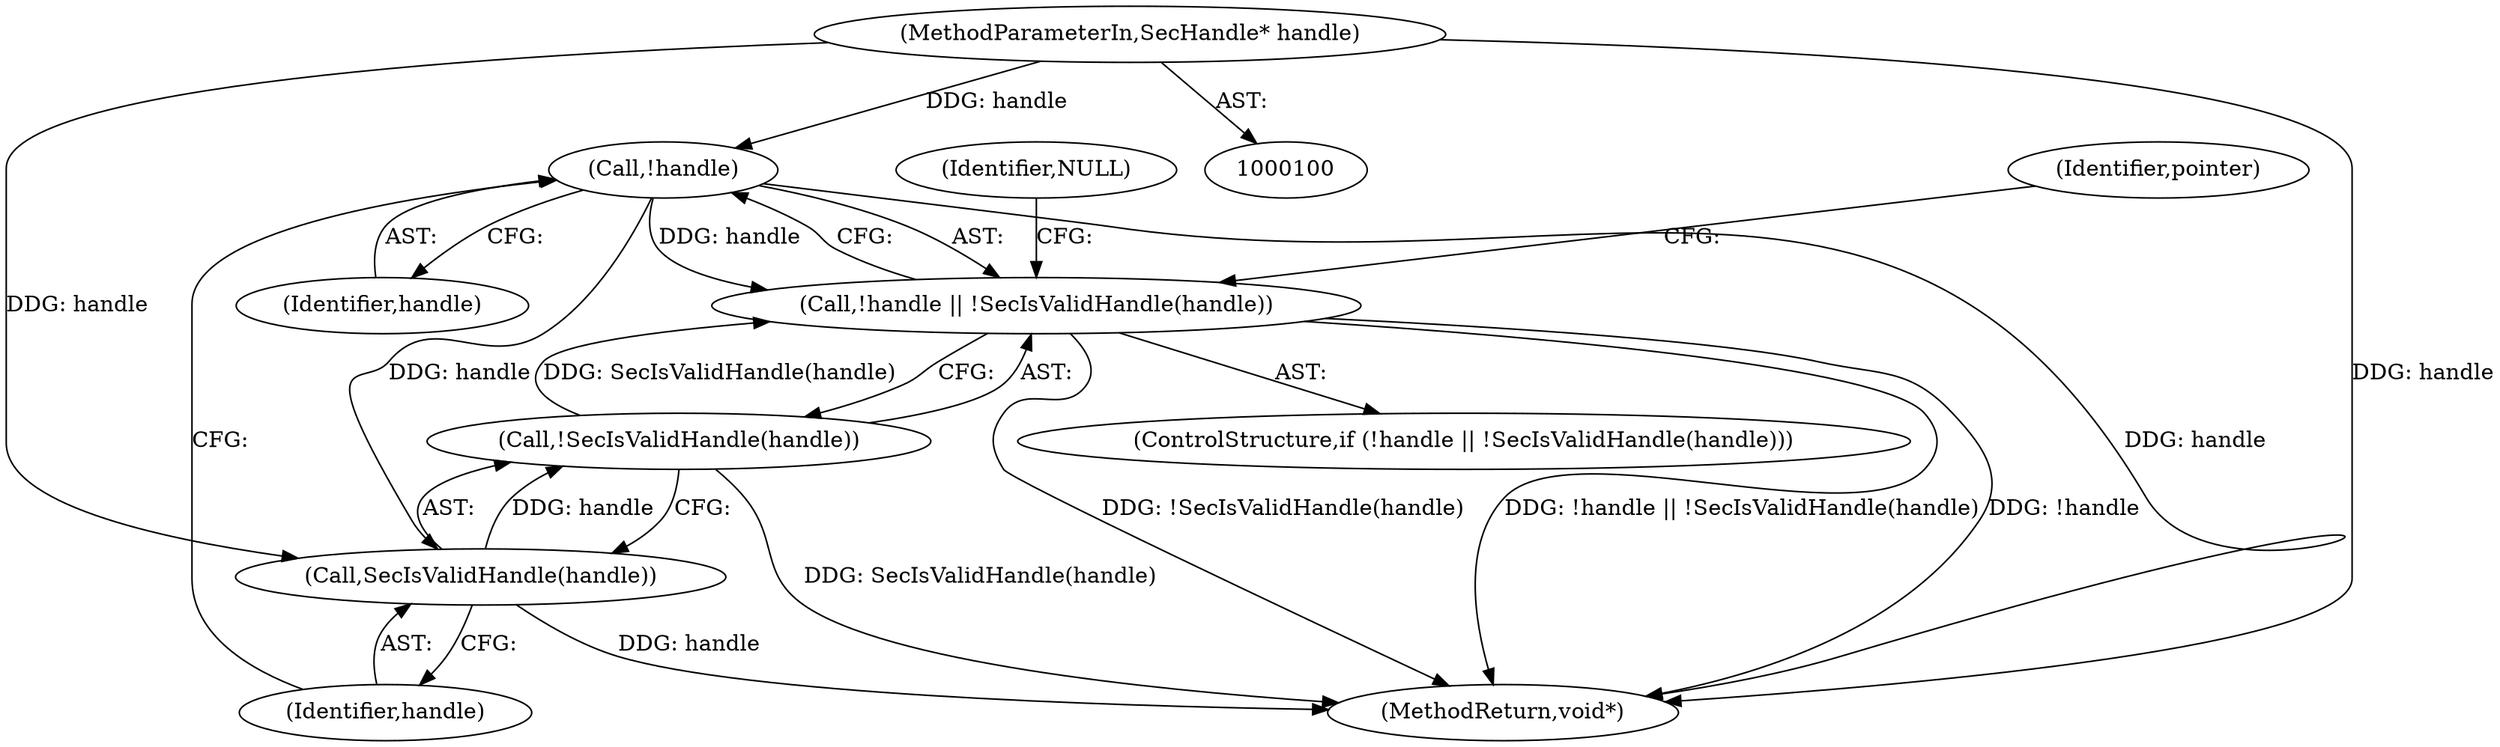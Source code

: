 digraph "0_FreeRDP_0773bb9303d24473fe1185d85a424dfe159aff53_4@pointer" {
"1000101" [label="(MethodParameterIn,SecHandle* handle)"];
"1000106" [label="(Call,!handle)"];
"1000105" [label="(Call,!handle || !SecIsValidHandle(handle))"];
"1000109" [label="(Call,SecIsValidHandle(handle))"];
"1000108" [label="(Call,!SecIsValidHandle(handle))"];
"1000104" [label="(ControlStructure,if (!handle || !SecIsValidHandle(handle)))"];
"1000114" [label="(Identifier,pointer)"];
"1000109" [label="(Call,SecIsValidHandle(handle))"];
"1000125" [label="(MethodReturn,void*)"];
"1000107" [label="(Identifier,handle)"];
"1000110" [label="(Identifier,handle)"];
"1000105" [label="(Call,!handle || !SecIsValidHandle(handle))"];
"1000112" [label="(Identifier,NULL)"];
"1000106" [label="(Call,!handle)"];
"1000101" [label="(MethodParameterIn,SecHandle* handle)"];
"1000108" [label="(Call,!SecIsValidHandle(handle))"];
"1000101" -> "1000100"  [label="AST: "];
"1000101" -> "1000125"  [label="DDG: handle"];
"1000101" -> "1000106"  [label="DDG: handle"];
"1000101" -> "1000109"  [label="DDG: handle"];
"1000106" -> "1000105"  [label="AST: "];
"1000106" -> "1000107"  [label="CFG: "];
"1000107" -> "1000106"  [label="AST: "];
"1000110" -> "1000106"  [label="CFG: "];
"1000105" -> "1000106"  [label="CFG: "];
"1000106" -> "1000125"  [label="DDG: handle"];
"1000106" -> "1000105"  [label="DDG: handle"];
"1000106" -> "1000109"  [label="DDG: handle"];
"1000105" -> "1000104"  [label="AST: "];
"1000105" -> "1000108"  [label="CFG: "];
"1000108" -> "1000105"  [label="AST: "];
"1000112" -> "1000105"  [label="CFG: "];
"1000114" -> "1000105"  [label="CFG: "];
"1000105" -> "1000125"  [label="DDG: !SecIsValidHandle(handle)"];
"1000105" -> "1000125"  [label="DDG: !handle || !SecIsValidHandle(handle)"];
"1000105" -> "1000125"  [label="DDG: !handle"];
"1000108" -> "1000105"  [label="DDG: SecIsValidHandle(handle)"];
"1000109" -> "1000108"  [label="AST: "];
"1000109" -> "1000110"  [label="CFG: "];
"1000110" -> "1000109"  [label="AST: "];
"1000108" -> "1000109"  [label="CFG: "];
"1000109" -> "1000125"  [label="DDG: handle"];
"1000109" -> "1000108"  [label="DDG: handle"];
"1000108" -> "1000125"  [label="DDG: SecIsValidHandle(handle)"];
}
